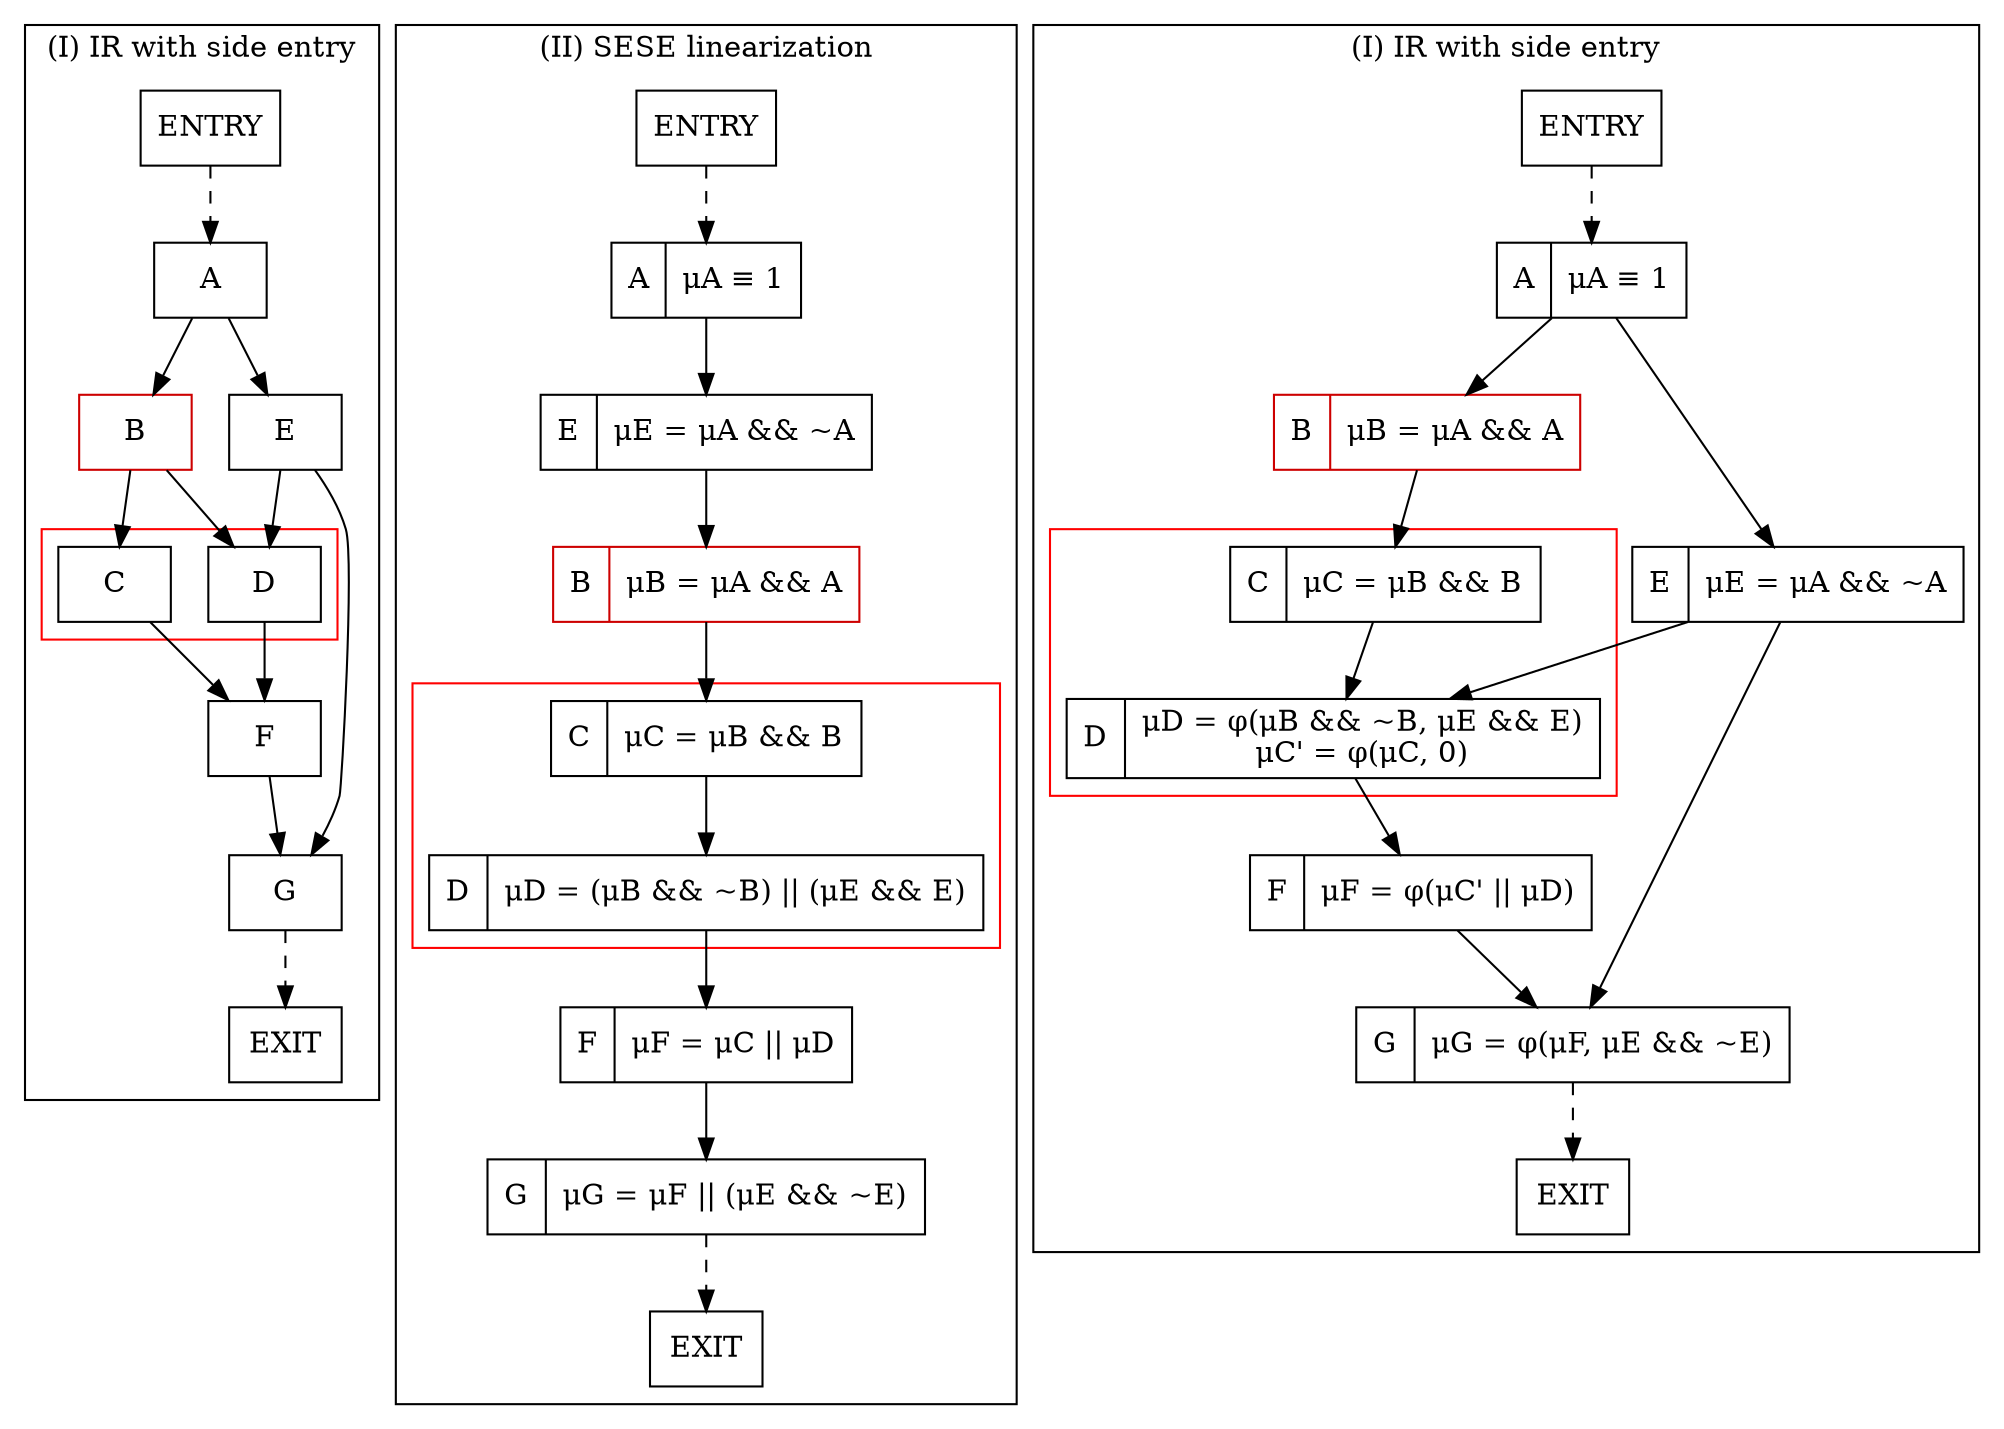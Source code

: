 digraph examples {

  node [shape=record]

  subgraph cluster_ex1 {
    label="(I) IR with side entry"
    color=black
    ex1_entry  [label="ENTRY"; rank=source]
    ex1_exit   [label="EXIT"; rank=sink]
    ex1_if1    [label="A"]
    ex1_if2    [label="B"; color="red3"]
    subgraph cluster_ex1_ir {
      label=""
      color=red
      ex1_then2  [label="C"]
      ex1_else2  [label="D"]
    }
    ex1_else1  [label="E"]
    ex1_pdom2  [label="F"]
    ex1_pdom1  [label="G"]

    ex1_entry -> ex1_if1    [style="dashed"]
    ex1_if1 -> ex1_if2
    ex1_if1 -> ex1_else1
    ex1_if2 -> ex1_then2
    ex1_if2 -> ex1_else2
    ex1_then2 -> ex1_pdom2
    ex1_else2 -> ex1_pdom2
    ex1_pdom2 -> ex1_pdom1
    ex1_else1 -> ex1_else2
    ex1_else1 -> ex1_pdom1
    ex1_pdom1 -> ex1_exit   [style="dashed"]
  }

  subgraph cluster_ex2 {
    label="(II) SESE linearization"
    color=black
    ex2_entry  [label="ENTRY"; rank=source]
    ex2_exit   [label="EXIT"; rank=sink]
    ex2_if1    [label="A | &mu;A &equiv; 1"]
    ex2_if2    [label="B | &mu;B = &mu;A && A"; color="red3"]
    subgraph cluster_ex2_ir {
      label=""
      color=red
      ex2_then2  [label="C | &mu;C = &mu;B && B"]
      ex2_else2  [label="D | &mu;D = (&mu;B && ~B) \|\| (&mu;E && E)"]
    }
    ex2_else1  [label="E | &mu;E = &mu;A && ~A"]
    ex2_pdom2  [label="F | &mu;F = &mu;C \|\| &mu;D"]
    ex2_pdom1  [label="G | &mu;G = &mu;F \|\| (&mu;E && ~E)"]

    ex2_entry -> ex2_if1    [style="dashed"]
    ex2_if1 -> ex2_else1
    ex2_else1 -> ex2_if2
    ex2_if2 -> ex2_then2
    ex2_then2 -> ex2_else2
    ex2_else2 -> ex2_pdom2
    ex2_pdom2 -> ex2_pdom1
    ex2_pdom1 -> ex2_exit   [style="dashed"]
  }

  subgraph cluster_ex3 {
    label="(I) IR with side entry"
    color=black
    ex3_entry  [label="ENTRY"; rank=source]
    ex3_exit   [label="EXIT"; rank=sink]
    ex3_if1    [label="A | &mu;A &equiv; 1"]
    ex3_if2    [label="B | &mu;B = &mu;A && A"; color="red3"]
    subgraph cluster_ex3_ir {
      label=""
      color=red
      ex3_then2  [label="C | &mu;C = &mu;B && B"]
      ex3_else2  [label="D | &mu;D = &phi;(&mu;B && ~B, &mu;E && E)\n&mu;C' = &phi;(&mu;C, 0)"]
    }
    ex3_else1  [label="E | &mu;E = &mu;A && ~A"]
    ex3_pdom2  [label="F | &mu;F = &phi;(&mu;C' \|\| &mu;D)"]
    ex3_pdom1  [label="G | &mu;G = &phi;(&mu;F, &mu;E && ~E)"]

    ex3_entry -> ex3_if1    [style="dashed"]
    ex3_if1 -> ex3_if2
    ex3_if1 -> ex3_else1
    ex3_if2 -> ex3_then2
    ex3_then2 -> ex3_else2
    ex3_else2 -> ex3_pdom2
    ex3_pdom2 -> ex3_pdom1
    ex3_else1 -> ex3_else2
    ex3_else1 -> ex3_pdom1
    ex3_pdom1 -> ex3_exit   [style="dashed"]
  }


}

